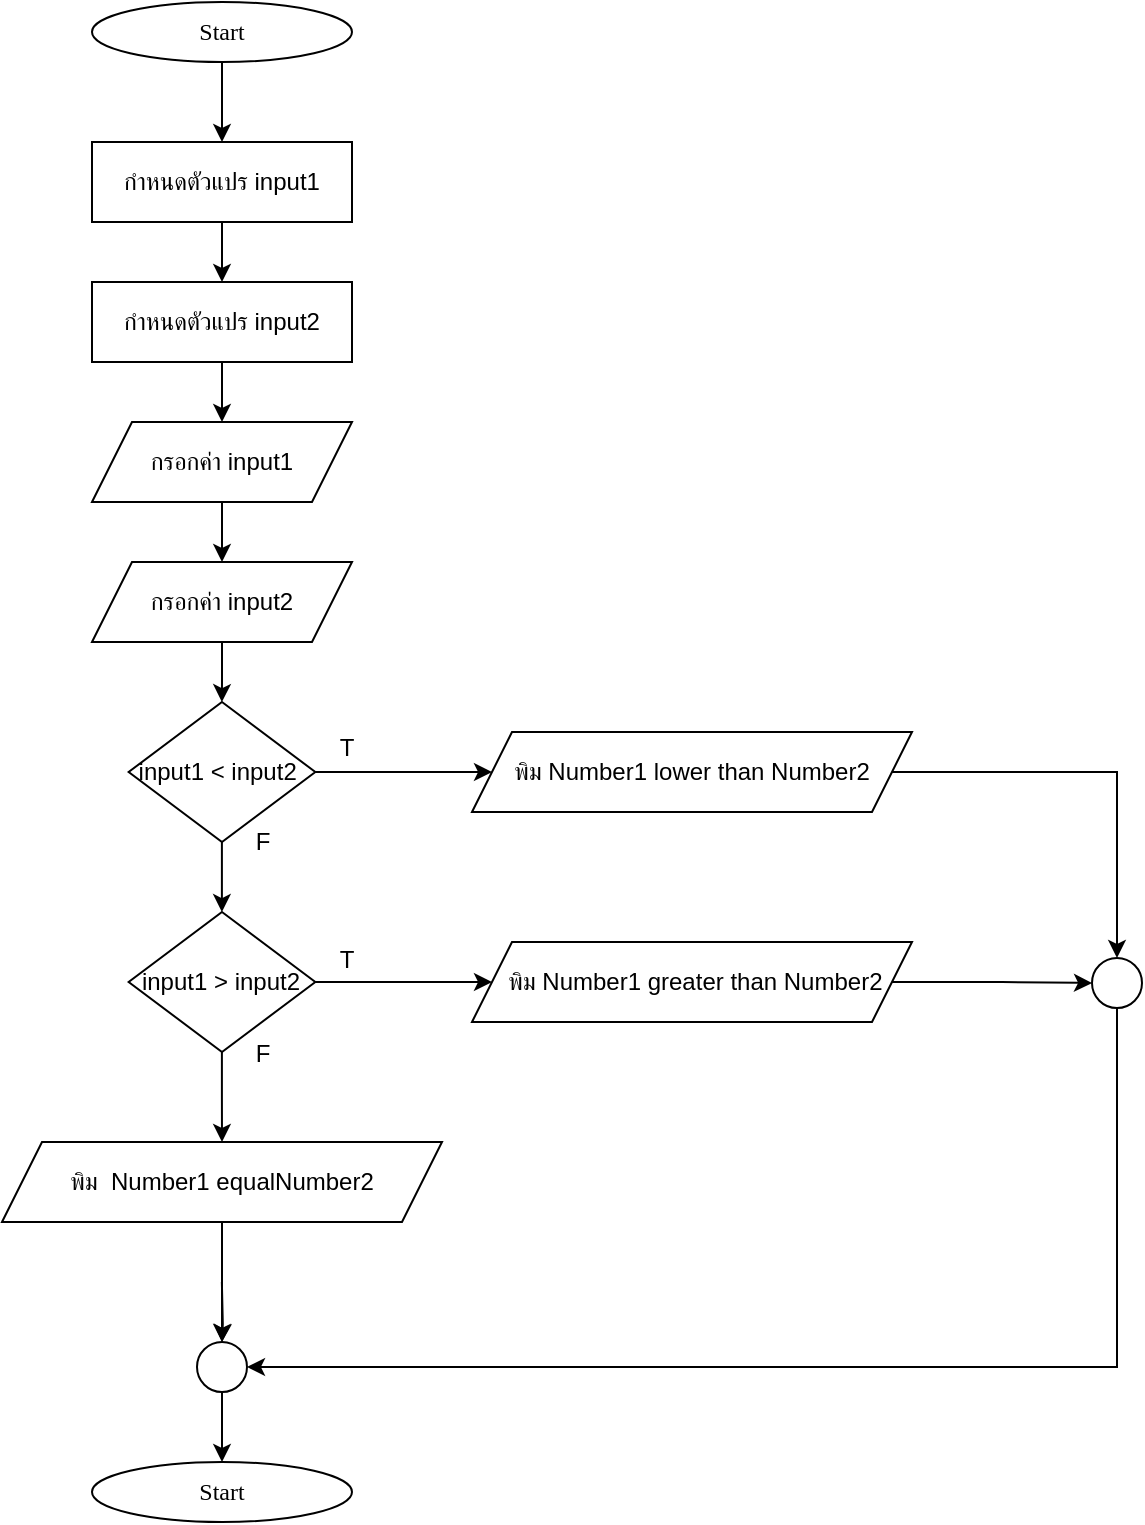 <mxfile version="24.9.0">
  <diagram name="Page-1" id="PFnFGgTWkm-sJ0iboGXO">
    <mxGraphModel dx="1445" dy="323" grid="1" gridSize="10" guides="1" tooltips="1" connect="1" arrows="1" fold="1" page="1" pageScale="1" pageWidth="850" pageHeight="1100" math="0" shadow="0">
      <root>
        <mxCell id="0" />
        <mxCell id="1" parent="0" />
        <mxCell id="gq2C5vyWFMqyxG0vTHiH-8" style="edgeStyle=orthogonalEdgeStyle;rounded=0;orthogonalLoop=1;jettySize=auto;html=1;entryX=0.5;entryY=0;entryDx=0;entryDy=0;" edge="1" parent="1" source="gq2C5vyWFMqyxG0vTHiH-1" target="gq2C5vyWFMqyxG0vTHiH-2">
          <mxGeometry relative="1" as="geometry" />
        </mxCell>
        <mxCell id="gq2C5vyWFMqyxG0vTHiH-1" value="&lt;font data-font-src=&quot;https://fonts.googleapis.com/css?family=Sarabun&quot; face=&quot;Sarabun&quot;&gt;Start&lt;/font&gt;" style="ellipse;whiteSpace=wrap;html=1;" vertex="1" parent="1">
          <mxGeometry x="-630.0" y="60" width="130" height="30" as="geometry" />
        </mxCell>
        <mxCell id="gq2C5vyWFMqyxG0vTHiH-5" value="" style="edgeStyle=orthogonalEdgeStyle;rounded=0;orthogonalLoop=1;jettySize=auto;html=1;" edge="1" parent="1" source="gq2C5vyWFMqyxG0vTHiH-2" target="gq2C5vyWFMqyxG0vTHiH-4">
          <mxGeometry relative="1" as="geometry" />
        </mxCell>
        <mxCell id="gq2C5vyWFMqyxG0vTHiH-2" value="กำหนดตัวแปร input1" style="rounded=0;whiteSpace=wrap;html=1;" vertex="1" parent="1">
          <mxGeometry x="-630.0" y="130" width="130" height="40" as="geometry" />
        </mxCell>
        <mxCell id="gq2C5vyWFMqyxG0vTHiH-11" value="" style="edgeStyle=orthogonalEdgeStyle;rounded=0;orthogonalLoop=1;jettySize=auto;html=1;" edge="1" parent="1" source="gq2C5vyWFMqyxG0vTHiH-3" target="gq2C5vyWFMqyxG0vTHiH-10">
          <mxGeometry relative="1" as="geometry" />
        </mxCell>
        <mxCell id="gq2C5vyWFMqyxG0vTHiH-3" value="กรอกค่า input1" style="shape=parallelogram;perimeter=parallelogramPerimeter;whiteSpace=wrap;html=1;fixedSize=1;" vertex="1" parent="1">
          <mxGeometry x="-630.0" y="270" width="130" height="40" as="geometry" />
        </mxCell>
        <mxCell id="gq2C5vyWFMqyxG0vTHiH-9" value="" style="edgeStyle=orthogonalEdgeStyle;rounded=0;orthogonalLoop=1;jettySize=auto;html=1;" edge="1" parent="1" source="gq2C5vyWFMqyxG0vTHiH-4" target="gq2C5vyWFMqyxG0vTHiH-3">
          <mxGeometry relative="1" as="geometry" />
        </mxCell>
        <mxCell id="gq2C5vyWFMqyxG0vTHiH-4" value="กำหนดตัวแปร input2" style="rounded=0;whiteSpace=wrap;html=1;" vertex="1" parent="1">
          <mxGeometry x="-630.0" y="200" width="130" height="40" as="geometry" />
        </mxCell>
        <mxCell id="gq2C5vyWFMqyxG0vTHiH-15" value="" style="edgeStyle=orthogonalEdgeStyle;rounded=0;orthogonalLoop=1;jettySize=auto;html=1;" edge="1" parent="1" source="gq2C5vyWFMqyxG0vTHiH-10" target="gq2C5vyWFMqyxG0vTHiH-13">
          <mxGeometry relative="1" as="geometry" />
        </mxCell>
        <mxCell id="gq2C5vyWFMqyxG0vTHiH-10" value="กรอกค่า input2" style="shape=parallelogram;perimeter=parallelogramPerimeter;whiteSpace=wrap;html=1;fixedSize=1;" vertex="1" parent="1">
          <mxGeometry x="-630.0" y="340" width="130" height="40" as="geometry" />
        </mxCell>
        <mxCell id="gq2C5vyWFMqyxG0vTHiH-18" value="" style="edgeStyle=orthogonalEdgeStyle;rounded=0;orthogonalLoop=1;jettySize=auto;html=1;" edge="1" parent="1" source="gq2C5vyWFMqyxG0vTHiH-13" target="gq2C5vyWFMqyxG0vTHiH-17">
          <mxGeometry relative="1" as="geometry" />
        </mxCell>
        <mxCell id="gq2C5vyWFMqyxG0vTHiH-19" value="" style="edgeStyle=orthogonalEdgeStyle;rounded=0;orthogonalLoop=1;jettySize=auto;html=1;" edge="1" parent="1" source="gq2C5vyWFMqyxG0vTHiH-13" target="gq2C5vyWFMqyxG0vTHiH-16">
          <mxGeometry relative="1" as="geometry" />
        </mxCell>
        <mxCell id="gq2C5vyWFMqyxG0vTHiH-13" value="input1 &amp;lt; input2&amp;nbsp;" style="rhombus;whiteSpace=wrap;html=1;" vertex="1" parent="1">
          <mxGeometry x="-611.67" y="410" width="93.33" height="70" as="geometry" />
        </mxCell>
        <mxCell id="gq2C5vyWFMqyxG0vTHiH-43" style="edgeStyle=orthogonalEdgeStyle;rounded=0;orthogonalLoop=1;jettySize=auto;html=1;entryX=0.5;entryY=0;entryDx=0;entryDy=0;" edge="1" parent="1" source="gq2C5vyWFMqyxG0vTHiH-16" target="gq2C5vyWFMqyxG0vTHiH-28">
          <mxGeometry relative="1" as="geometry" />
        </mxCell>
        <mxCell id="gq2C5vyWFMqyxG0vTHiH-16" value="พิม Number1 lower than Number2" style="shape=parallelogram;perimeter=parallelogramPerimeter;whiteSpace=wrap;html=1;fixedSize=1;" vertex="1" parent="1">
          <mxGeometry x="-440" y="425" width="220" height="40" as="geometry" />
        </mxCell>
        <mxCell id="gq2C5vyWFMqyxG0vTHiH-21" value="" style="edgeStyle=orthogonalEdgeStyle;rounded=0;orthogonalLoop=1;jettySize=auto;html=1;" edge="1" parent="1" source="gq2C5vyWFMqyxG0vTHiH-17" target="gq2C5vyWFMqyxG0vTHiH-20">
          <mxGeometry relative="1" as="geometry" />
        </mxCell>
        <mxCell id="gq2C5vyWFMqyxG0vTHiH-52" value="" style="edgeStyle=orthogonalEdgeStyle;rounded=0;orthogonalLoop=1;jettySize=auto;html=1;" edge="1" parent="1" source="gq2C5vyWFMqyxG0vTHiH-17" target="gq2C5vyWFMqyxG0vTHiH-25">
          <mxGeometry relative="1" as="geometry" />
        </mxCell>
        <mxCell id="gq2C5vyWFMqyxG0vTHiH-17" value="input1 &amp;gt; input2" style="rhombus;whiteSpace=wrap;html=1;" vertex="1" parent="1">
          <mxGeometry x="-611.67" y="515" width="93.33" height="70" as="geometry" />
        </mxCell>
        <mxCell id="gq2C5vyWFMqyxG0vTHiH-40" value="" style="edgeStyle=orthogonalEdgeStyle;rounded=0;orthogonalLoop=1;jettySize=auto;html=1;" edge="1" parent="1" source="gq2C5vyWFMqyxG0vTHiH-20" target="gq2C5vyWFMqyxG0vTHiH-28">
          <mxGeometry relative="1" as="geometry" />
        </mxCell>
        <mxCell id="gq2C5vyWFMqyxG0vTHiH-20" value="&amp;nbsp;พิม&amp;nbsp;Number1 greater than Number2" style="shape=parallelogram;perimeter=parallelogramPerimeter;whiteSpace=wrap;html=1;fixedSize=1;" vertex="1" parent="1">
          <mxGeometry x="-440" y="530" width="220" height="40" as="geometry" />
        </mxCell>
        <mxCell id="gq2C5vyWFMqyxG0vTHiH-45" value="" style="edgeStyle=orthogonalEdgeStyle;rounded=0;orthogonalLoop=1;jettySize=auto;html=1;" edge="1" parent="1" target="gq2C5vyWFMqyxG0vTHiH-44">
          <mxGeometry relative="1" as="geometry">
            <mxPoint x="-565.069" y="699.952" as="sourcePoint" />
          </mxGeometry>
        </mxCell>
        <mxCell id="gq2C5vyWFMqyxG0vTHiH-53" value="" style="edgeStyle=orthogonalEdgeStyle;rounded=0;orthogonalLoop=1;jettySize=auto;html=1;" edge="1" parent="1" source="gq2C5vyWFMqyxG0vTHiH-25" target="gq2C5vyWFMqyxG0vTHiH-44">
          <mxGeometry relative="1" as="geometry" />
        </mxCell>
        <mxCell id="gq2C5vyWFMqyxG0vTHiH-25" value="พิม&amp;nbsp; Number1 equalNumber2" style="shape=parallelogram;perimeter=parallelogramPerimeter;whiteSpace=wrap;html=1;fixedSize=1;" vertex="1" parent="1">
          <mxGeometry x="-675" y="630" width="220" height="40" as="geometry" />
        </mxCell>
        <mxCell id="gq2C5vyWFMqyxG0vTHiH-27" value="&lt;font data-font-src=&quot;https://fonts.googleapis.com/css?family=Sarabun&quot; face=&quot;Sarabun&quot;&gt;Start&lt;/font&gt;" style="ellipse;whiteSpace=wrap;html=1;" vertex="1" parent="1">
          <mxGeometry x="-630.0" y="790" width="130" height="30" as="geometry" />
        </mxCell>
        <mxCell id="gq2C5vyWFMqyxG0vTHiH-54" style="edgeStyle=orthogonalEdgeStyle;rounded=0;orthogonalLoop=1;jettySize=auto;html=1;entryX=1;entryY=0.5;entryDx=0;entryDy=0;exitX=0.5;exitY=1;exitDx=0;exitDy=0;" edge="1" parent="1" source="gq2C5vyWFMqyxG0vTHiH-28" target="gq2C5vyWFMqyxG0vTHiH-44">
          <mxGeometry relative="1" as="geometry">
            <Array as="points">
              <mxPoint x="-118" y="742" />
            </Array>
          </mxGeometry>
        </mxCell>
        <mxCell id="gq2C5vyWFMqyxG0vTHiH-28" value="" style="ellipse;whiteSpace=wrap;html=1;aspect=fixed;" vertex="1" parent="1">
          <mxGeometry x="-130" y="538" width="25" height="25" as="geometry" />
        </mxCell>
        <mxCell id="gq2C5vyWFMqyxG0vTHiH-32" value="T" style="text;html=1;align=center;verticalAlign=middle;resizable=0;points=[];autosize=1;strokeColor=none;fillColor=none;" vertex="1" parent="1">
          <mxGeometry x="-518.34" y="418" width="30" height="30" as="geometry" />
        </mxCell>
        <mxCell id="gq2C5vyWFMqyxG0vTHiH-33" value="F" style="text;html=1;align=center;verticalAlign=middle;resizable=0;points=[];autosize=1;strokeColor=none;fillColor=none;" vertex="1" parent="1">
          <mxGeometry x="-560" y="465" width="30" height="30" as="geometry" />
        </mxCell>
        <mxCell id="gq2C5vyWFMqyxG0vTHiH-34" value="F" style="text;html=1;align=center;verticalAlign=middle;resizable=0;points=[];autosize=1;strokeColor=none;fillColor=none;" vertex="1" parent="1">
          <mxGeometry x="-560" y="571" width="30" height="30" as="geometry" />
        </mxCell>
        <mxCell id="gq2C5vyWFMqyxG0vTHiH-35" value="T" style="text;html=1;align=center;verticalAlign=middle;resizable=0;points=[];autosize=1;strokeColor=none;fillColor=none;" vertex="1" parent="1">
          <mxGeometry x="-518.34" y="524" width="30" height="30" as="geometry" />
        </mxCell>
        <mxCell id="gq2C5vyWFMqyxG0vTHiH-46" value="" style="edgeStyle=orthogonalEdgeStyle;rounded=0;orthogonalLoop=1;jettySize=auto;html=1;" edge="1" parent="1" source="gq2C5vyWFMqyxG0vTHiH-44" target="gq2C5vyWFMqyxG0vTHiH-27">
          <mxGeometry relative="1" as="geometry" />
        </mxCell>
        <mxCell id="gq2C5vyWFMqyxG0vTHiH-44" value="" style="ellipse;whiteSpace=wrap;html=1;aspect=fixed;" vertex="1" parent="1">
          <mxGeometry x="-577.5" y="730" width="25" height="25" as="geometry" />
        </mxCell>
      </root>
    </mxGraphModel>
  </diagram>
</mxfile>
